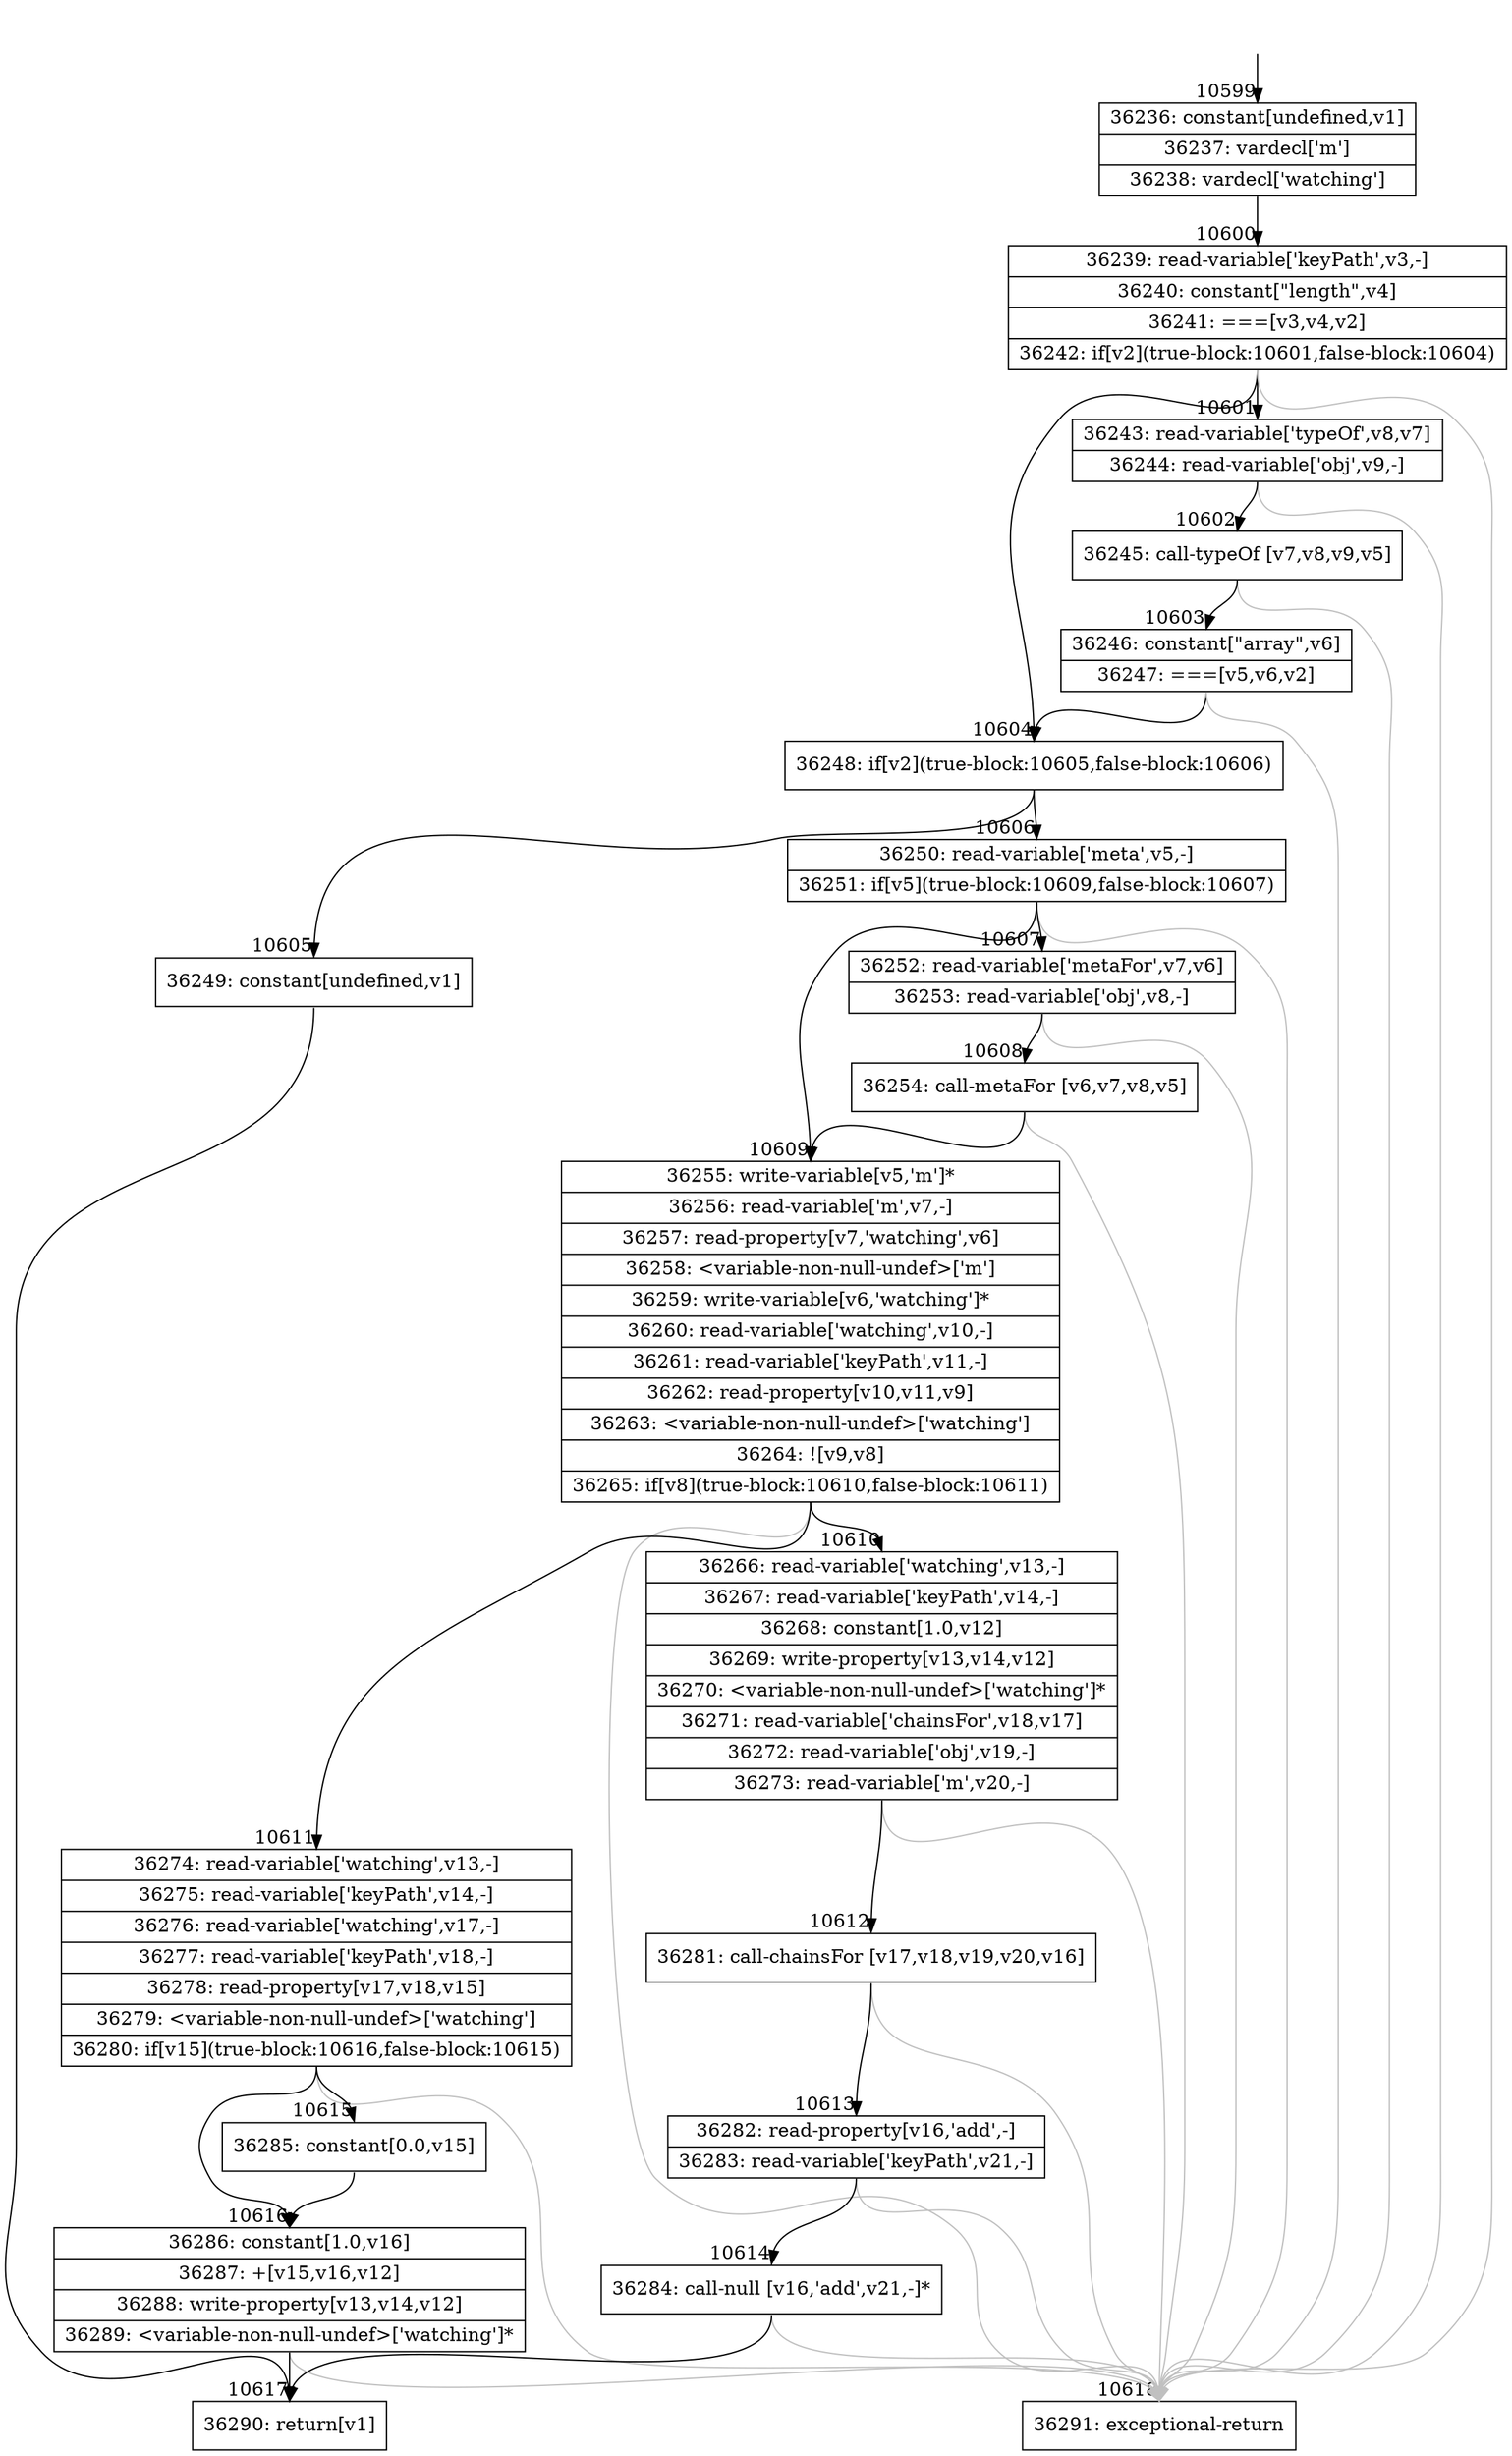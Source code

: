 digraph {
rankdir="TD"
BB_entry890[shape=none,label=""];
BB_entry890 -> BB10599 [tailport=s, headport=n, headlabel="    10599"]
BB10599 [shape=record label="{36236: constant[undefined,v1]|36237: vardecl['m']|36238: vardecl['watching']}" ] 
BB10599 -> BB10600 [tailport=s, headport=n, headlabel="      10600"]
BB10600 [shape=record label="{36239: read-variable['keyPath',v3,-]|36240: constant[\"length\",v4]|36241: ===[v3,v4,v2]|36242: if[v2](true-block:10601,false-block:10604)}" ] 
BB10600 -> BB10604 [tailport=s, headport=n, headlabel="      10604"]
BB10600 -> BB10601 [tailport=s, headport=n, headlabel="      10601"]
BB10600 -> BB10618 [tailport=s, headport=n, color=gray, headlabel="      10618"]
BB10601 [shape=record label="{36243: read-variable['typeOf',v8,v7]|36244: read-variable['obj',v9,-]}" ] 
BB10601 -> BB10602 [tailport=s, headport=n, headlabel="      10602"]
BB10601 -> BB10618 [tailport=s, headport=n, color=gray]
BB10602 [shape=record label="{36245: call-typeOf [v7,v8,v9,v5]}" ] 
BB10602 -> BB10603 [tailport=s, headport=n, headlabel="      10603"]
BB10602 -> BB10618 [tailport=s, headport=n, color=gray]
BB10603 [shape=record label="{36246: constant[\"array\",v6]|36247: ===[v5,v6,v2]}" ] 
BB10603 -> BB10604 [tailport=s, headport=n]
BB10603 -> BB10618 [tailport=s, headport=n, color=gray]
BB10604 [shape=record label="{36248: if[v2](true-block:10605,false-block:10606)}" ] 
BB10604 -> BB10605 [tailport=s, headport=n, headlabel="      10605"]
BB10604 -> BB10606 [tailport=s, headport=n, headlabel="      10606"]
BB10605 [shape=record label="{36249: constant[undefined,v1]}" ] 
BB10605 -> BB10617 [tailport=s, headport=n, headlabel="      10617"]
BB10606 [shape=record label="{36250: read-variable['meta',v5,-]|36251: if[v5](true-block:10609,false-block:10607)}" ] 
BB10606 -> BB10609 [tailport=s, headport=n, headlabel="      10609"]
BB10606 -> BB10607 [tailport=s, headport=n, headlabel="      10607"]
BB10606 -> BB10618 [tailport=s, headport=n, color=gray]
BB10607 [shape=record label="{36252: read-variable['metaFor',v7,v6]|36253: read-variable['obj',v8,-]}" ] 
BB10607 -> BB10608 [tailport=s, headport=n, headlabel="      10608"]
BB10607 -> BB10618 [tailport=s, headport=n, color=gray]
BB10608 [shape=record label="{36254: call-metaFor [v6,v7,v8,v5]}" ] 
BB10608 -> BB10609 [tailport=s, headport=n]
BB10608 -> BB10618 [tailport=s, headport=n, color=gray]
BB10609 [shape=record label="{36255: write-variable[v5,'m']*|36256: read-variable['m',v7,-]|36257: read-property[v7,'watching',v6]|36258: \<variable-non-null-undef\>['m']|36259: write-variable[v6,'watching']*|36260: read-variable['watching',v10,-]|36261: read-variable['keyPath',v11,-]|36262: read-property[v10,v11,v9]|36263: \<variable-non-null-undef\>['watching']|36264: ![v9,v8]|36265: if[v8](true-block:10610,false-block:10611)}" ] 
BB10609 -> BB10610 [tailport=s, headport=n, headlabel="      10610"]
BB10609 -> BB10611 [tailport=s, headport=n, headlabel="      10611"]
BB10609 -> BB10618 [tailport=s, headport=n, color=gray]
BB10610 [shape=record label="{36266: read-variable['watching',v13,-]|36267: read-variable['keyPath',v14,-]|36268: constant[1.0,v12]|36269: write-property[v13,v14,v12]|36270: \<variable-non-null-undef\>['watching']*|36271: read-variable['chainsFor',v18,v17]|36272: read-variable['obj',v19,-]|36273: read-variable['m',v20,-]}" ] 
BB10610 -> BB10612 [tailport=s, headport=n, headlabel="      10612"]
BB10610 -> BB10618 [tailport=s, headport=n, color=gray]
BB10611 [shape=record label="{36274: read-variable['watching',v13,-]|36275: read-variable['keyPath',v14,-]|36276: read-variable['watching',v17,-]|36277: read-variable['keyPath',v18,-]|36278: read-property[v17,v18,v15]|36279: \<variable-non-null-undef\>['watching']|36280: if[v15](true-block:10616,false-block:10615)}" ] 
BB10611 -> BB10616 [tailport=s, headport=n, headlabel="      10616"]
BB10611 -> BB10615 [tailport=s, headport=n, headlabel="      10615"]
BB10611 -> BB10618 [tailport=s, headport=n, color=gray]
BB10612 [shape=record label="{36281: call-chainsFor [v17,v18,v19,v20,v16]}" ] 
BB10612 -> BB10613 [tailport=s, headport=n, headlabel="      10613"]
BB10612 -> BB10618 [tailport=s, headport=n, color=gray]
BB10613 [shape=record label="{36282: read-property[v16,'add',-]|36283: read-variable['keyPath',v21,-]}" ] 
BB10613 -> BB10614 [tailport=s, headport=n, headlabel="      10614"]
BB10613 -> BB10618 [tailport=s, headport=n, color=gray]
BB10614 [shape=record label="{36284: call-null [v16,'add',v21,-]*}" ] 
BB10614 -> BB10617 [tailport=s, headport=n]
BB10614 -> BB10618 [tailport=s, headport=n, color=gray]
BB10615 [shape=record label="{36285: constant[0.0,v15]}" ] 
BB10615 -> BB10616 [tailport=s, headport=n]
BB10616 [shape=record label="{36286: constant[1.0,v16]|36287: +[v15,v16,v12]|36288: write-property[v13,v14,v12]|36289: \<variable-non-null-undef\>['watching']*}" ] 
BB10616 -> BB10617 [tailport=s, headport=n]
BB10616 -> BB10618 [tailport=s, headport=n, color=gray]
BB10617 [shape=record label="{36290: return[v1]}" ] 
BB10618 [shape=record label="{36291: exceptional-return}" ] 
//#$~ 18891
}
